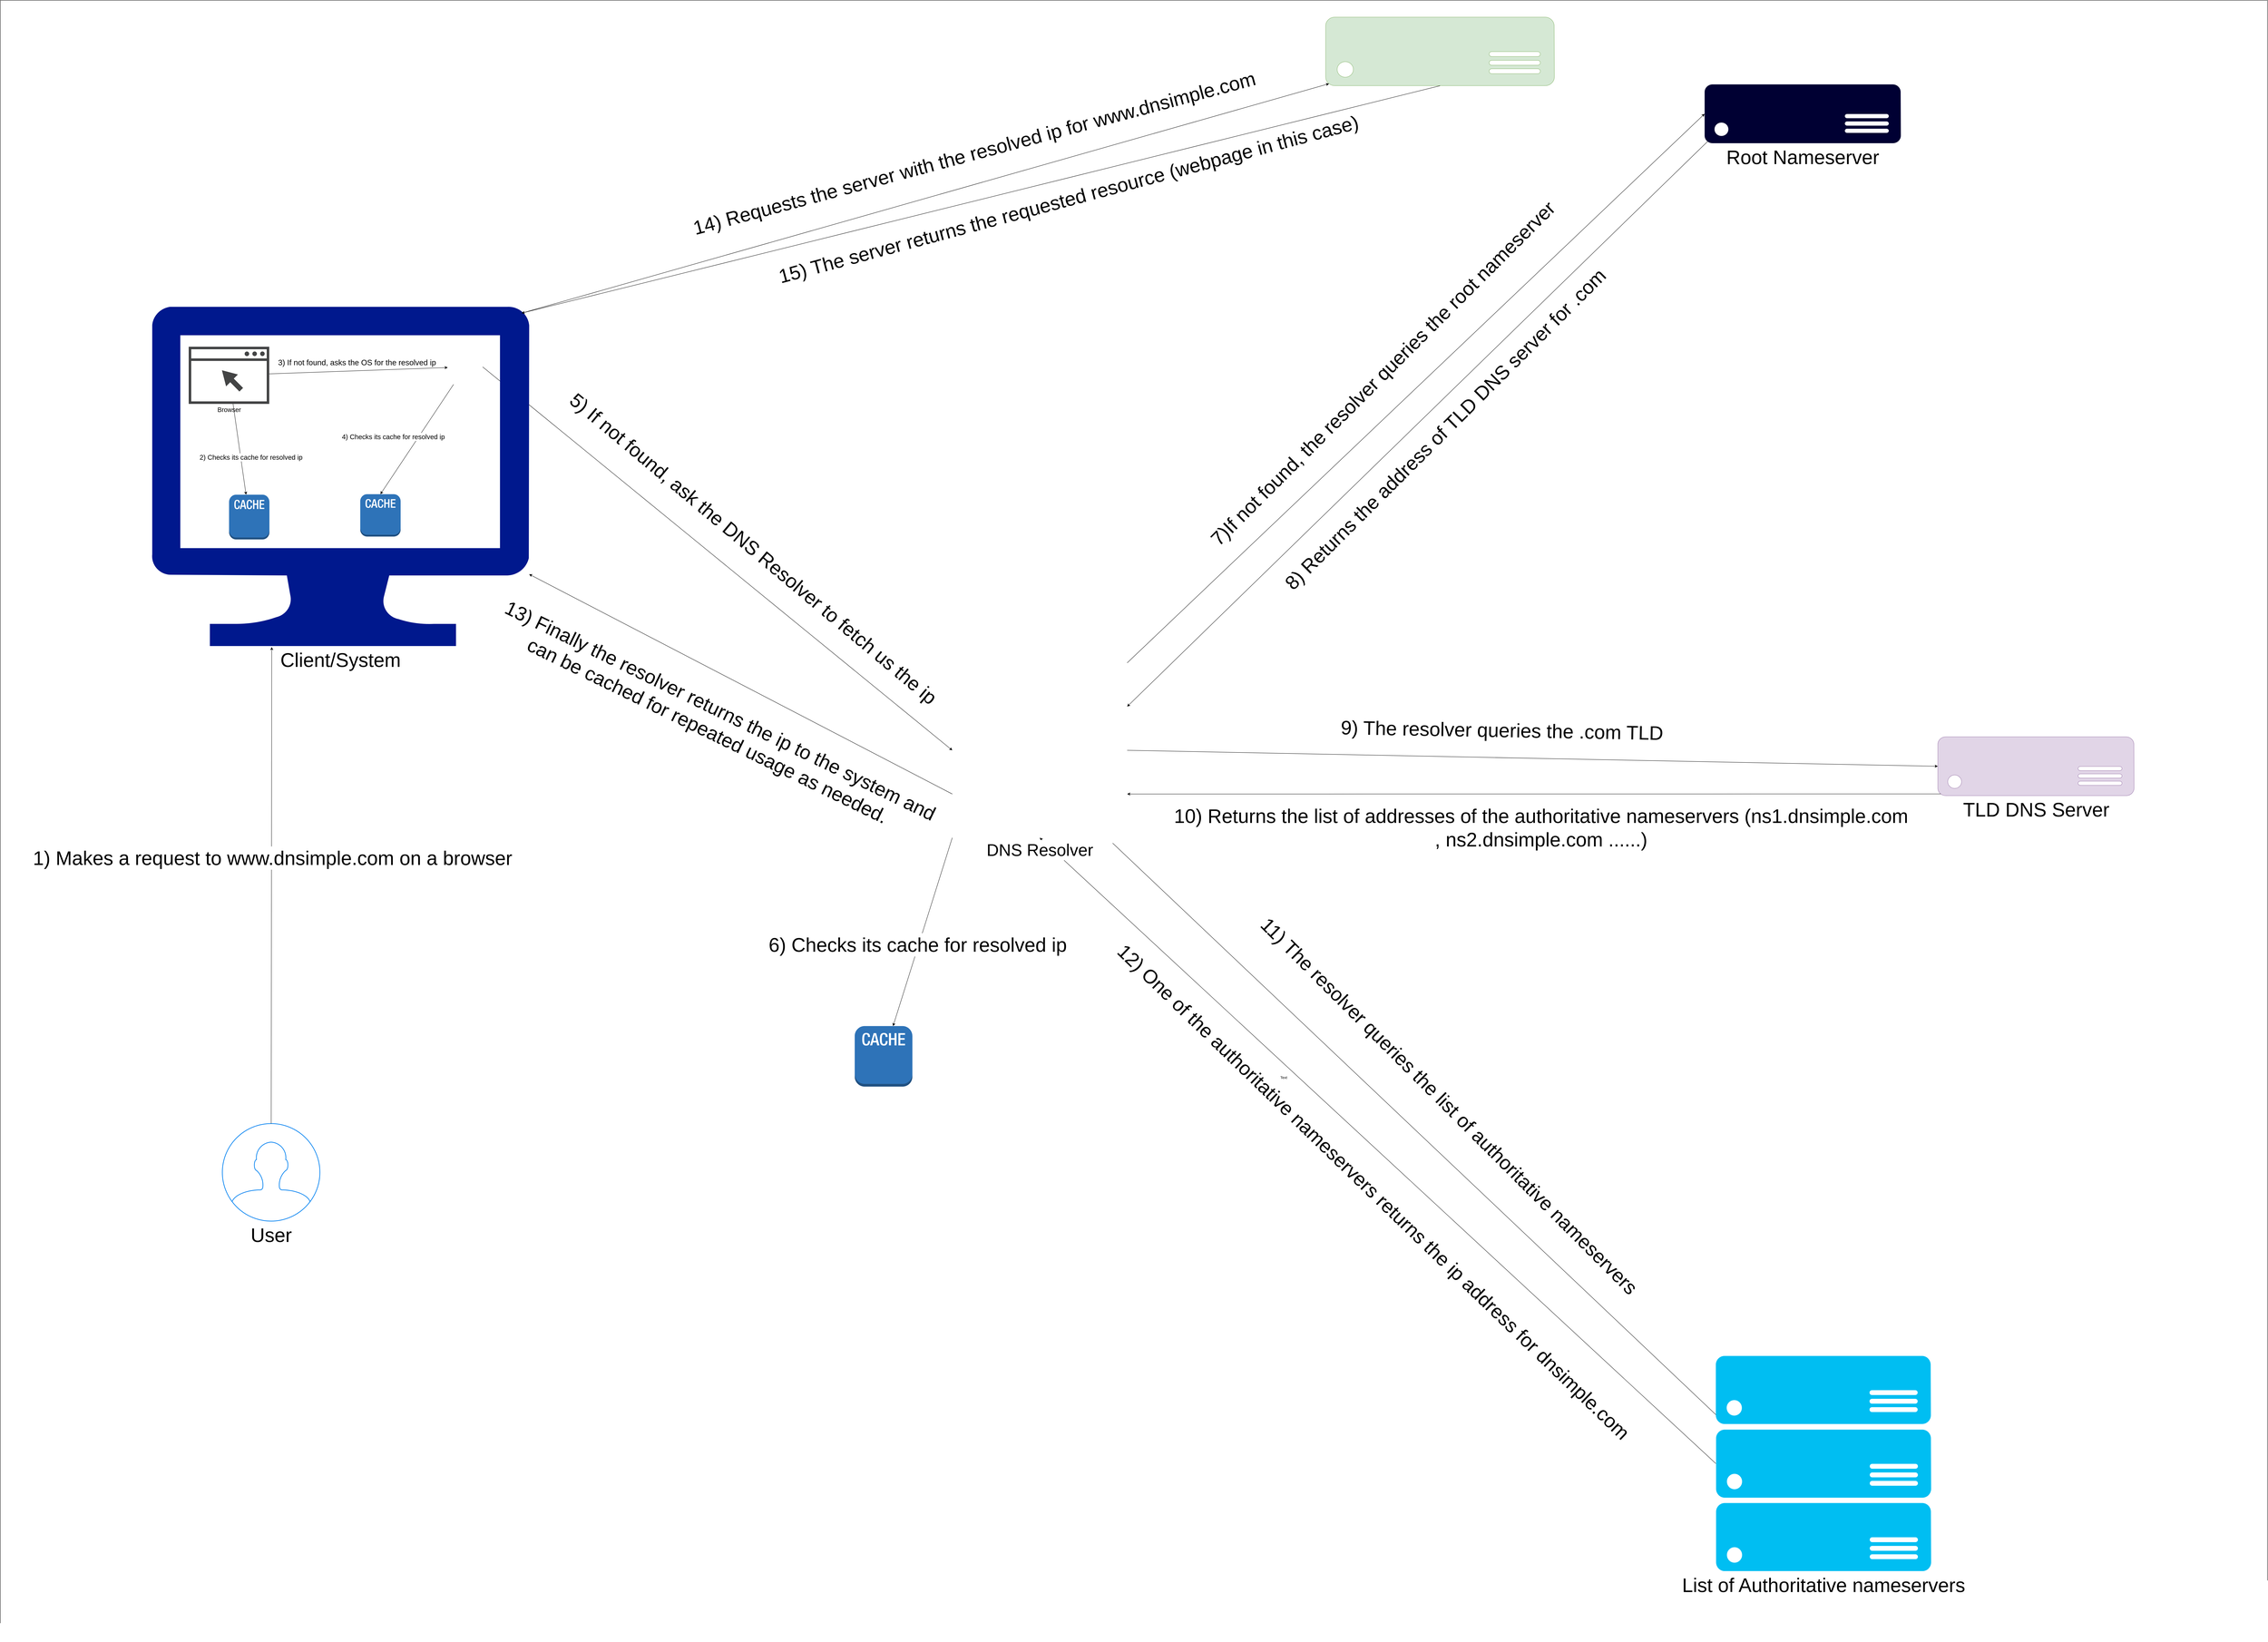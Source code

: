 <mxfile version="13.9.2" type="github"><diagram id="nFedpGDynvt9t7Ug0XlJ" name="Page-1"><mxGraphModel dx="9450" dy="9173" grid="1" gridSize="10" guides="1" tooltips="1" connect="1" arrows="1" fold="1" page="1" pageScale="1" pageWidth="850" pageHeight="1100" math="0" shadow="0"><root><mxCell id="0"/><mxCell id="1" parent="0"/><mxCell id="v431p-SCf2EraS48fby5-1" value="" style="rounded=0;whiteSpace=wrap;html=1;" parent="1" vertex="1"><mxGeometry x="-410" y="-2470" width="6740" height="4880" as="geometry"/></mxCell><mxCell id="_0yMnOgumJuIZdk5Vc6z-2" value="&lt;font style=&quot;font-size: 58px&quot;&gt;User&lt;/font&gt;" style="html=1;verticalLabelPosition=bottom;align=center;labelBackgroundColor=#ffffff;verticalAlign=top;strokeWidth=2;strokeColor=#0080F0;shadow=0;dashed=0;shape=mxgraph.ios7.icons.user;" vertex="1" parent="1"><mxGeometry x="250" y="870" width="290" height="290" as="geometry"/></mxCell><mxCell id="_0yMnOgumJuIZdk5Vc6z-3" value="" style="endArrow=classic;html=1;entryX=0.318;entryY=1.003;entryDx=0;entryDy=0;entryPerimeter=0;" edge="1" parent="1" source="_0yMnOgumJuIZdk5Vc6z-2" target="_0yMnOgumJuIZdk5Vc6z-1"><mxGeometry width="50" height="50" relative="1" as="geometry"><mxPoint x="760" y="-1010" as="sourcePoint"/><mxPoint x="586" y="-530" as="targetPoint"/></mxGeometry></mxCell><mxCell id="_0yMnOgumJuIZdk5Vc6z-4" value="&lt;font style=&quot;font-size: 58px&quot;&gt;1) Makes a request to www.dnsimple.com on a browser&lt;/font&gt;" style="edgeLabel;html=1;align=center;verticalAlign=middle;resizable=0;points=[];" vertex="1" connectable="0" parent="_0yMnOgumJuIZdk5Vc6z-3"><mxGeometry x="0.116" y="-3" relative="1" as="geometry"><mxPoint as="offset"/></mxGeometry></mxCell><mxCell id="_0yMnOgumJuIZdk5Vc6z-5" value="&lt;font style=&quot;font-size: 19px&quot;&gt;Browser&lt;/font&gt;" style="pointerEvents=1;shadow=0;dashed=0;html=1;strokeColor=none;fillColor=#434445;aspect=fixed;labelPosition=center;verticalLabelPosition=bottom;verticalAlign=top;align=center;outlineConnect=0;shape=mxgraph.vvd.web_browser;" vertex="1" parent="1"><mxGeometry x="150" y="-1440" width="239.43" height="170" as="geometry"/></mxCell><mxCell id="_0yMnOgumJuIZdk5Vc6z-6" value="" style="shape=image;html=1;verticalAlign=top;verticalLabelPosition=bottom;labelBackgroundColor=#ffffff;imageAspect=0;aspect=fixed;image=https://cdn2.iconfinder.com/data/icons/designer-skills/128/apple-ios-system-platform-os-mac-linux-128.png" vertex="1" parent="1"><mxGeometry x="920" y="-1432" width="104" height="104" as="geometry"/></mxCell><mxCell id="_0yMnOgumJuIZdk5Vc6z-7" value="" style="outlineConnect=0;dashed=0;verticalLabelPosition=bottom;verticalAlign=top;align=center;html=1;shape=mxgraph.aws3.cache_node;fillColor=#2E73B8;gradientColor=none;" vertex="1" parent="1"><mxGeometry x="270" y="-1000" width="120" height="133" as="geometry"/></mxCell><mxCell id="_0yMnOgumJuIZdk5Vc6z-8" value="" style="endArrow=classic;html=1;" edge="1" parent="1" source="_0yMnOgumJuIZdk5Vc6z-5" target="_0yMnOgumJuIZdk5Vc6z-7"><mxGeometry width="50" height="50" relative="1" as="geometry"><mxPoint x="760" y="-1020" as="sourcePoint"/><mxPoint x="810" y="-1070" as="targetPoint"/></mxGeometry></mxCell><mxCell id="_0yMnOgumJuIZdk5Vc6z-9" value="&lt;font style=&quot;font-size: 20px&quot;&gt;2) Checks its cache for resolved ip&lt;/font&gt;" style="edgeLabel;html=1;align=center;verticalAlign=middle;resizable=0;points=[];" vertex="1" connectable="0" parent="_0yMnOgumJuIZdk5Vc6z-8"><mxGeometry x="0.2" y="3" relative="1" as="geometry"><mxPoint x="27" y="-4" as="offset"/></mxGeometry></mxCell><mxCell id="_0yMnOgumJuIZdk5Vc6z-10" value="" style="endArrow=classic;html=1;" edge="1" parent="1" source="_0yMnOgumJuIZdk5Vc6z-5" target="_0yMnOgumJuIZdk5Vc6z-6"><mxGeometry width="50" height="50" relative="1" as="geometry"><mxPoint x="760" y="-1020" as="sourcePoint"/><mxPoint x="810" y="-1070" as="targetPoint"/></mxGeometry></mxCell><mxCell id="_0yMnOgumJuIZdk5Vc6z-11" value="&lt;font style=&quot;font-size: 23px&quot;&gt;3) If not found, asks the OS for the resolved ip&lt;/font&gt;" style="edgeLabel;html=1;align=center;verticalAlign=middle;resizable=0;points=[];labelPosition=center;verticalLabelPosition=middle;" vertex="1" connectable="0" parent="_0yMnOgumJuIZdk5Vc6z-10"><mxGeometry x="0.437" y="-6" relative="1" as="geometry"><mxPoint x="-121.01" y="-26" as="offset"/></mxGeometry></mxCell><mxCell id="_0yMnOgumJuIZdk5Vc6z-14" value="" style="outlineConnect=0;dashed=0;verticalLabelPosition=bottom;verticalAlign=top;align=center;html=1;shape=mxgraph.aws3.cache_node;fillColor=#2E73B8;gradientColor=none;" vertex="1" parent="1"><mxGeometry x="660" y="-1001.5" width="120" height="126" as="geometry"/></mxCell><mxCell id="_0yMnOgumJuIZdk5Vc6z-16" value="" style="endArrow=classic;html=1;entryX=0.5;entryY=0;entryDx=0;entryDy=0;entryPerimeter=0;" edge="1" parent="1" source="_0yMnOgumJuIZdk5Vc6z-6" target="_0yMnOgumJuIZdk5Vc6z-14"><mxGeometry width="50" height="50" relative="1" as="geometry"><mxPoint x="850" y="-1140" as="sourcePoint"/><mxPoint x="900" y="-1190" as="targetPoint"/></mxGeometry></mxCell><mxCell id="_0yMnOgumJuIZdk5Vc6z-17" value="&lt;font style=&quot;font-size: 20px&quot;&gt;4) Checks its cache for resolved ip&lt;br&gt;&lt;/font&gt;" style="edgeLabel;html=1;align=center;verticalAlign=middle;resizable=0;points=[];" vertex="1" connectable="0" parent="_0yMnOgumJuIZdk5Vc6z-16"><mxGeometry x="-0.289" y="4" relative="1" as="geometry"><mxPoint x="-105.79" y="35.95" as="offset"/></mxGeometry></mxCell><mxCell id="_0yMnOgumJuIZdk5Vc6z-20" value="" style="endArrow=classic;html=1;exitX=1;exitY=0.5;exitDx=0;exitDy=0;entryX=0;entryY=0.5;entryDx=0;entryDy=0;" edge="1" parent="1" source="_0yMnOgumJuIZdk5Vc6z-6" target="_0yMnOgumJuIZdk5Vc6z-19"><mxGeometry width="50" height="50" relative="1" as="geometry"><mxPoint x="1690" y="-720" as="sourcePoint"/><mxPoint x="1740" y="-770" as="targetPoint"/></mxGeometry></mxCell><mxCell id="_0yMnOgumJuIZdk5Vc6z-21" value="&lt;font style=&quot;font-size: 58px&quot;&gt;5) If not found, ask the DNS Resolver to fetch us the ip&lt;/font&gt;" style="edgeLabel;html=1;align=center;verticalAlign=middle;resizable=0;points=[];rotation=40;" vertex="1" connectable="0" parent="_0yMnOgumJuIZdk5Vc6z-20"><mxGeometry x="0.01" y="4" relative="1" as="geometry"><mxPoint x="97.77" y="-33.19" as="offset"/></mxGeometry></mxCell><mxCell id="_0yMnOgumJuIZdk5Vc6z-24" value="&lt;font style=&quot;font-size: 58px&quot;&gt;TLD DNS Server&lt;/font&gt;" style="verticalLabelPosition=bottom;html=1;verticalAlign=top;align=center;strokeColor=#9673a6;shape=mxgraph.azure.server;fillColor=#e1d5e7;" vertex="1" parent="1"><mxGeometry x="5350" y="-280" width="583.33" height="175" as="geometry"/></mxCell><mxCell id="_0yMnOgumJuIZdk5Vc6z-25" value="" style="endArrow=classic;html=1;exitX=1;exitY=0;exitDx=0;exitDy=0;entryX=0;entryY=0.5;entryDx=0;entryDy=0;entryPerimeter=0;" edge="1" parent="1" source="_0yMnOgumJuIZdk5Vc6z-19" target="_0yMnOgumJuIZdk5Vc6z-23"><mxGeometry width="50" height="50" relative="1" as="geometry"><mxPoint x="2140" y="-370" as="sourcePoint"/><mxPoint x="1340" y="-730" as="targetPoint"/></mxGeometry></mxCell><mxCell id="_0yMnOgumJuIZdk5Vc6z-26" value="&lt;font style=&quot;font-size: 58px&quot;&gt;7)If not found, the resolver queries the root nameserver&amp;nbsp;&lt;/font&gt;" style="edgeLabel;html=1;align=center;verticalAlign=middle;resizable=0;points=[];rotation=-45;" vertex="1" connectable="0" parent="_0yMnOgumJuIZdk5Vc6z-25"><mxGeometry x="0.038" y="2" relative="1" as="geometry"><mxPoint x="-124.52" y="-18.39" as="offset"/></mxGeometry></mxCell><mxCell id="_0yMnOgumJuIZdk5Vc6z-27" value="" style="endArrow=classic;html=1;entryX=1;entryY=0.25;entryDx=0;entryDy=0;exitX=0.015;exitY=0.97;exitDx=0;exitDy=0;exitPerimeter=0;" edge="1" parent="1" source="_0yMnOgumJuIZdk5Vc6z-23" target="_0yMnOgumJuIZdk5Vc6z-19"><mxGeometry width="50" height="50" relative="1" as="geometry"><mxPoint x="2170" y="-950" as="sourcePoint"/><mxPoint x="2220" y="-1000" as="targetPoint"/></mxGeometry></mxCell><mxCell id="_0yMnOgumJuIZdk5Vc6z-28" value="&lt;font style=&quot;font-size: 58px&quot;&gt;8) Returns the address of TLD DNS server for .com&amp;nbsp;&lt;/font&gt;" style="edgeLabel;html=1;align=center;verticalAlign=middle;resizable=0;points=[];rotation=-45;" vertex="1" connectable="0" parent="_0yMnOgumJuIZdk5Vc6z-27"><mxGeometry x="0.361" y="13" relative="1" as="geometry"><mxPoint x="390.44" y="-303.24" as="offset"/></mxGeometry></mxCell><mxCell id="_0yMnOgumJuIZdk5Vc6z-30" value="" style="endArrow=classic;html=1;exitX=1;exitY=0.5;exitDx=0;exitDy=0;entryX=0;entryY=0.5;entryDx=0;entryDy=0;entryPerimeter=0;" edge="1" parent="1" source="_0yMnOgumJuIZdk5Vc6z-19" target="_0yMnOgumJuIZdk5Vc6z-24"><mxGeometry width="50" height="50" relative="1" as="geometry"><mxPoint x="2110" y="80" as="sourcePoint"/><mxPoint x="2160" y="30" as="targetPoint"/></mxGeometry></mxCell><mxCell id="_0yMnOgumJuIZdk5Vc6z-31" value="&lt;font style=&quot;font-size: 58px&quot;&gt;9) The resolver queries the .com TLD&amp;nbsp;&lt;/font&gt;" style="edgeLabel;html=1;align=center;verticalAlign=middle;resizable=0;points=[];rotation=1;" vertex="1" connectable="0" parent="_0yMnOgumJuIZdk5Vc6z-30"><mxGeometry x="-0.097" y="-27" relative="1" as="geometry"><mxPoint x="34.08" y="-108.41" as="offset"/></mxGeometry></mxCell><mxCell id="_0yMnOgumJuIZdk5Vc6z-33" value="" style="endArrow=classic;html=1;exitX=0.015;exitY=0.97;exitDx=0;exitDy=0;exitPerimeter=0;entryX=1;entryY=0.75;entryDx=0;entryDy=0;" edge="1" parent="1" source="_0yMnOgumJuIZdk5Vc6z-24" target="_0yMnOgumJuIZdk5Vc6z-19"><mxGeometry width="50" height="50" relative="1" as="geometry"><mxPoint x="3000" y="390" as="sourcePoint"/><mxPoint x="3050" y="340" as="targetPoint"/></mxGeometry></mxCell><mxCell id="_0yMnOgumJuIZdk5Vc6z-34" value="&lt;font style=&quot;font-size: 58px&quot;&gt;10) Returns the list of addresses of the authoritative nameservers (ns1.dnsimple.com&lt;br&gt;, ns2.dnsimple.com ......)&lt;br&gt;&lt;/font&gt;" style="edgeLabel;html=1;align=center;verticalAlign=middle;resizable=0;points=[];rotation=0;" vertex="1" connectable="0" parent="_0yMnOgumJuIZdk5Vc6z-33"><mxGeometry x="-0.294" y="10" relative="1" as="geometry"><mxPoint x="-335.42" y="90.16" as="offset"/></mxGeometry></mxCell><mxCell id="_0yMnOgumJuIZdk5Vc6z-36" value="" style="endArrow=classic;html=1;entryX=0.016;entryY=0.288;entryDx=0;entryDy=0;entryPerimeter=0;exitX=0.917;exitY=1.031;exitDx=0;exitDy=0;exitPerimeter=0;" edge="1" parent="1" source="_0yMnOgumJuIZdk5Vc6z-19" target="_0yMnOgumJuIZdk5Vc6z-43"><mxGeometry width="50" height="50" relative="1" as="geometry"><mxPoint x="3150" y="1000" as="sourcePoint"/><mxPoint x="4450" y="1007.5" as="targetPoint"/></mxGeometry></mxCell><mxCell id="_0yMnOgumJuIZdk5Vc6z-37" value="&lt;font style=&quot;font-size: 58px&quot;&gt;11) The resolver queries the list of authoritative nameservers&lt;br&gt;&lt;/font&gt;" style="edgeLabel;html=1;align=center;verticalAlign=middle;resizable=0;points=[];rotation=45;" vertex="1" connectable="0" parent="_0yMnOgumJuIZdk5Vc6z-36"><mxGeometry x="-0.422" y="-23" relative="1" as="geometry"><mxPoint x="494.76" y="270.39" as="offset"/></mxGeometry></mxCell><mxCell id="_0yMnOgumJuIZdk5Vc6z-39" value="" style="endArrow=classic;html=1;exitX=0;exitY=0.5;exitDx=0;exitDy=0;exitPerimeter=0;entryX=0.5;entryY=1;entryDx=0;entryDy=0;" edge="1" parent="1" source="_0yMnOgumJuIZdk5Vc6z-43" target="_0yMnOgumJuIZdk5Vc6z-19"><mxGeometry width="50" height="50" relative="1" as="geometry"><mxPoint x="4458.75" y="1089.75" as="sourcePoint"/><mxPoint x="3210" y="-90" as="targetPoint"/></mxGeometry></mxCell><mxCell id="_0yMnOgumJuIZdk5Vc6z-40" value="Text" style="edgeLabel;html=1;align=center;verticalAlign=middle;resizable=0;points=[];" vertex="1" connectable="0" parent="_0yMnOgumJuIZdk5Vc6z-39"><mxGeometry x="0.256" y="29" relative="1" as="geometry"><mxPoint x="-3" y="-1" as="offset"/></mxGeometry></mxCell><mxCell id="_0yMnOgumJuIZdk5Vc6z-42" value="&lt;font style=&quot;font-size: 58px&quot;&gt;12) One of the authoritative nameservers returns the ip address for dnsimple.com&amp;nbsp;&lt;/font&gt;" style="edgeLabel;html=1;align=center;verticalAlign=middle;resizable=0;points=[];rotation=44;" vertex="1" connectable="0" parent="_0yMnOgumJuIZdk5Vc6z-39"><mxGeometry x="0.154" y="-8" relative="1" as="geometry"><mxPoint x="142.35" y="276.89" as="offset"/></mxGeometry></mxCell><mxCell id="_0yMnOgumJuIZdk5Vc6z-19" value="&lt;font style=&quot;font-size: 50px&quot;&gt;DNS Resolver&lt;/font&gt;" style="shape=image;html=1;verticalAlign=top;verticalLabelPosition=bottom;labelBackgroundColor=#ffffff;imageAspect=0;aspect=fixed;image=https://cdn0.iconfinder.com/data/icons/google-material-design-3-0/48/ic_dns_48px-128.png" vertex="1" parent="1"><mxGeometry x="2420" y="-500" width="520" height="520" as="geometry"/></mxCell><mxCell id="_0yMnOgumJuIZdk5Vc6z-43" value="&lt;font style=&quot;font-size: 58px&quot;&gt;List of Authoritative nameservers&lt;/font&gt;" style="verticalLabelPosition=bottom;html=1;verticalAlign=top;align=center;strokeColor=none;fillColor=#00BEF2;shape=mxgraph.azure.server_rack;" vertex="1" parent="1"><mxGeometry x="4690" y="1560.85" width="640" height="640" as="geometry"/></mxCell><mxCell id="_0yMnOgumJuIZdk5Vc6z-44" value="" style="endArrow=classic;html=1;exitX=0;exitY=0.75;exitDx=0;exitDy=0;" edge="1" parent="1" source="_0yMnOgumJuIZdk5Vc6z-19" target="_0yMnOgumJuIZdk5Vc6z-1"><mxGeometry width="50" height="50" relative="1" as="geometry"><mxPoint x="3160" y="-70" as="sourcePoint"/><mxPoint x="3210" y="-120" as="targetPoint"/></mxGeometry></mxCell><mxCell id="_0yMnOgumJuIZdk5Vc6z-45" value="&lt;font style=&quot;font-size: 58px&quot;&gt;13) Finally the resolver returns the ip to the system and &lt;br&gt;can be cached for repeated usage as needed.&amp;nbsp;&lt;/font&gt;" style="edgeLabel;html=1;align=center;verticalAlign=middle;resizable=0;points=[];rotation=26;" vertex="1" connectable="0" parent="_0yMnOgumJuIZdk5Vc6z-44"><mxGeometry x="0.328" y="14" relative="1" as="geometry"><mxPoint x="136.48" y="204.25" as="offset"/></mxGeometry></mxCell><mxCell id="_0yMnOgumJuIZdk5Vc6z-1" value="&lt;font style=&quot;font-size: 58px&quot;&gt;Client/System&lt;/font&gt;" style="aspect=fixed;pointerEvents=1;shadow=0;dashed=0;html=1;strokeColor=none;labelPosition=center;verticalLabelPosition=bottom;verticalAlign=top;align=center;fillColor=#00188D;shape=mxgraph.azure.computer" vertex="1" parent="1"><mxGeometry x="40" y="-1560" width="1122.21" height="1010" as="geometry"/></mxCell><mxCell id="_0yMnOgumJuIZdk5Vc6z-23" value="&lt;font style=&quot;font-size: 58px&quot;&gt;Root Nameserver&lt;/font&gt;" style="verticalLabelPosition=bottom;html=1;verticalAlign=top;align=center;strokeColor=none;shape=mxgraph.azure.server;fillColor=#000033;" vertex="1" parent="1"><mxGeometry x="4656.67" y="-2220" width="583.33" height="175" as="geometry"/></mxCell><mxCell id="_0yMnOgumJuIZdk5Vc6z-48" value="" style="verticalLabelPosition=bottom;html=1;verticalAlign=top;align=center;strokeColor=#82b366;fillColor=#d5e8d4;shape=mxgraph.azure.server;" vertex="1" parent="1"><mxGeometry x="3530" y="-2420" width="680" height="204" as="geometry"/></mxCell><mxCell id="_0yMnOgumJuIZdk5Vc6z-49" value="" style="endArrow=classic;html=1;exitX=0.98;exitY=0.02;exitDx=0;exitDy=0;exitPerimeter=0;entryX=0.015;entryY=0.97;entryDx=0;entryDy=0;entryPerimeter=0;" edge="1" parent="1" source="_0yMnOgumJuIZdk5Vc6z-1" target="_0yMnOgumJuIZdk5Vc6z-48"><mxGeometry width="50" height="50" relative="1" as="geometry"><mxPoint x="1720" y="-1230" as="sourcePoint"/><mxPoint x="1770" y="-1280" as="targetPoint"/></mxGeometry></mxCell><mxCell id="_0yMnOgumJuIZdk5Vc6z-50" value="&lt;font style=&quot;font-size: 58px&quot;&gt;14) Requests the server with the resolved ip for www.dnsimple.com&lt;/font&gt;" style="edgeLabel;html=1;align=center;verticalAlign=middle;resizable=0;points=[];rotation=-15;" vertex="1" connectable="0" parent="_0yMnOgumJuIZdk5Vc6z-49"><mxGeometry x="-0.068" y="5" relative="1" as="geometry"><mxPoint x="227.57" y="-153.42" as="offset"/></mxGeometry></mxCell><mxCell id="_0yMnOgumJuIZdk5Vc6z-51" value="" style="endArrow=classic;html=1;exitX=0.5;exitY=1;exitDx=0;exitDy=0;exitPerimeter=0;entryX=0.98;entryY=0.02;entryDx=0;entryDy=0;entryPerimeter=0;" edge="1" parent="1" source="_0yMnOgumJuIZdk5Vc6z-48" target="_0yMnOgumJuIZdk5Vc6z-1"><mxGeometry width="50" height="50" relative="1" as="geometry"><mxPoint x="2150" y="-1480" as="sourcePoint"/><mxPoint x="2200" y="-1530" as="targetPoint"/></mxGeometry></mxCell><mxCell id="_0yMnOgumJuIZdk5Vc6z-52" value="&lt;font style=&quot;font-size: 58px&quot;&gt;15) The server returns the requested resource (webpage in this case)&amp;nbsp;&lt;/font&gt;" style="edgeLabel;html=1;align=center;verticalAlign=middle;resizable=0;points=[];rotation=-15;" vertex="1" connectable="0" parent="_0yMnOgumJuIZdk5Vc6z-51"><mxGeometry x="0.407" y="8" relative="1" as="geometry"><mxPoint x="821.48" y="-148.51" as="offset"/></mxGeometry></mxCell><mxCell id="_0yMnOgumJuIZdk5Vc6z-54" value="" style="outlineConnect=0;dashed=0;verticalLabelPosition=bottom;verticalAlign=top;align=center;html=1;shape=mxgraph.aws3.cache_node;fillColor=#2E73B8;gradientColor=none;" vertex="1" parent="1"><mxGeometry x="2130" y="580" width="171.43" height="180" as="geometry"/></mxCell><mxCell id="_0yMnOgumJuIZdk5Vc6z-55" value="" style="endArrow=classic;html=1;exitX=0;exitY=1;exitDx=0;exitDy=0;" edge="1" parent="1" source="_0yMnOgumJuIZdk5Vc6z-19" target="_0yMnOgumJuIZdk5Vc6z-54"><mxGeometry width="50" height="50" relative="1" as="geometry"><mxPoint x="1880" y="330" as="sourcePoint"/><mxPoint x="1930" y="280" as="targetPoint"/></mxGeometry></mxCell><mxCell id="_0yMnOgumJuIZdk5Vc6z-56" value="&lt;font style=&quot;font-size: 58px&quot;&gt;6) Checks its cache for resolved ip&amp;nbsp;&lt;/font&gt;" style="edgeLabel;html=1;align=center;verticalAlign=middle;resizable=0;points=[];" vertex="1" connectable="0" parent="_0yMnOgumJuIZdk5Vc6z-55"><mxGeometry x="0.138" y="4" relative="1" as="geometry"><mxPoint x="1" y="-2" as="offset"/></mxGeometry></mxCell></root></mxGraphModel></diagram></mxfile>